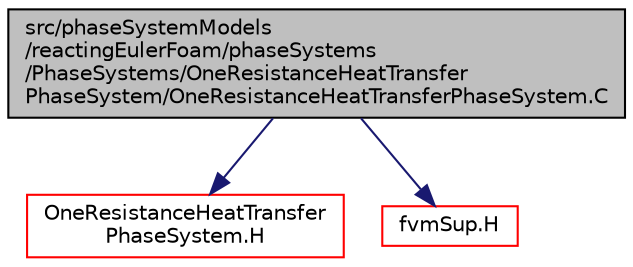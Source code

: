 digraph "src/phaseSystemModels/reactingEulerFoam/phaseSystems/PhaseSystems/OneResistanceHeatTransferPhaseSystem/OneResistanceHeatTransferPhaseSystem.C"
{
  bgcolor="transparent";
  edge [fontname="Helvetica",fontsize="10",labelfontname="Helvetica",labelfontsize="10"];
  node [fontname="Helvetica",fontsize="10",shape=record];
  Node1 [label="src/phaseSystemModels\l/reactingEulerFoam/phaseSystems\l/PhaseSystems/OneResistanceHeatTransfer\lPhaseSystem/OneResistanceHeatTransferPhaseSystem.C",height=0.2,width=0.4,color="black", fillcolor="grey75", style="filled" fontcolor="black"];
  Node1 -> Node2 [color="midnightblue",fontsize="10",style="solid",fontname="Helvetica"];
  Node2 [label="OneResistanceHeatTransfer\lPhaseSystem.H",height=0.2,width=0.4,color="red",URL="$OneResistanceHeatTransferPhaseSystem_8H.html"];
  Node1 -> Node3 [color="midnightblue",fontsize="10",style="solid",fontname="Helvetica"];
  Node3 [label="fvmSup.H",height=0.2,width=0.4,color="red",URL="$fvmSup_8H.html",tooltip="Calculate the matrix for implicit and explicit sources. "];
}
